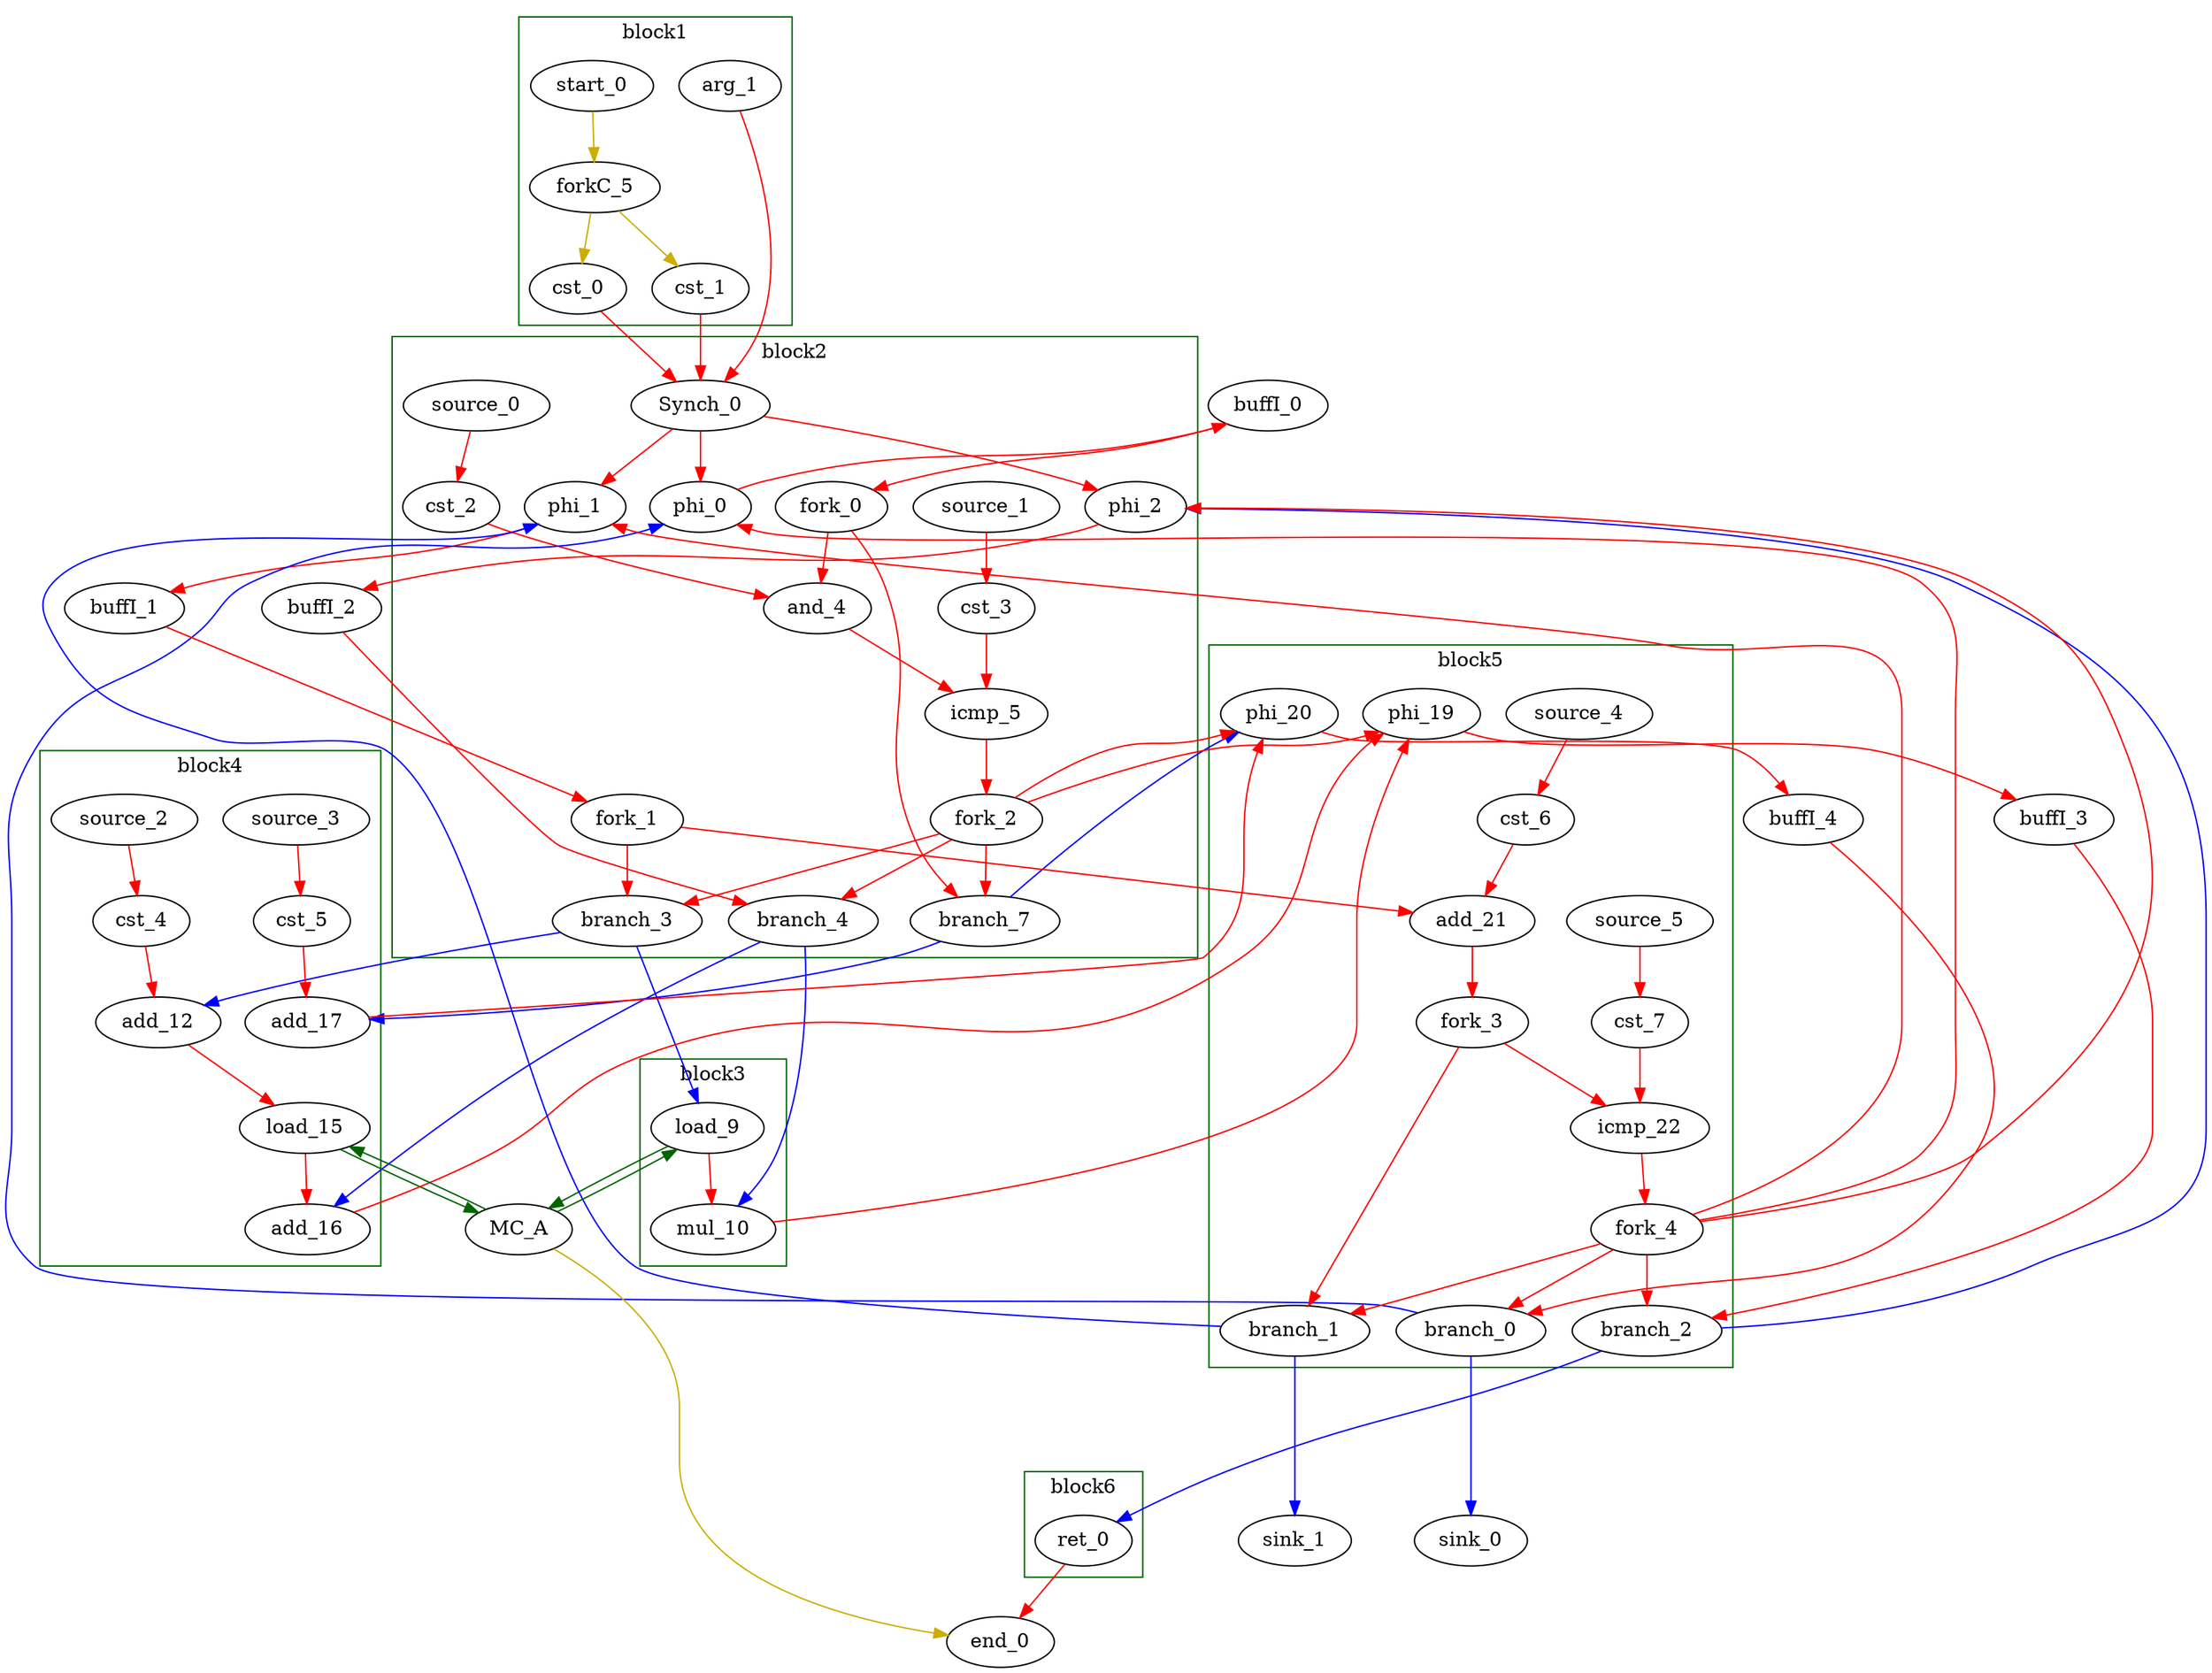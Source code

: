 Digraph G {
	splines=spline;
//DHLS version: 0.1.1" [shape = "none" pos = "20,20!"]

	subgraph cluster_0 {
	color = "darkgreen";
		label = "block1";
		"arg_1" [type = "Entry", bbID= 1, in = "in1:32", out = "out1:32"];
		"cst_0" [type = "Constant", bbID= 1, in = "in1:32", out = "out1:32", value = "0x00000002"];
		"cst_1" [type = "Constant", bbID= 1, in = "in1:32", out = "out1:32", value = "0x00000001"];
		"start_0" [type = "Entry", control= "true", bbID= 1, in = "in1:0", out = "out1:0"];
		"forkC_5" [type = "Fork", bbID= 1, in = "in1:0", out = "out1:0 out2:0 "];

	}

	subgraph cluster_1 {
	color = "darkgreen";
		label = "block2";
		"phi_0" [type = "LoopMux", bbID= 2, in = "in1?:1 in2:32 in3:32 ", out = "out1:32", delay=0.366];
		"phi_1" [type = "LoopMux", bbID= 2, in = "in1?:1 in2:32 in3:32 ", out = "out1:32", delay=0.366];
		"phi_2" [type = "LoopMux", bbID= 2, in = "in1?:1 in2:32 in3:32 ", out = "out1:32", delay=0.366];
		"cst_2" [type = "Constant", bbID= 2, in = "in1:32", out = "out1:32", value = "0x00000001"];
		"and_4" [type = "Operator", bbID= 2, op = "and_op", in = "in1:32 in2:32 ", out = "out1:32 ", delay=0.000, latency=0, II=1];
		"cst_3" [type = "Constant", bbID= 2, in = "in1:32", out = "out1:32", value = "0x00000000"];
		"icmp_5" [type = "Operator", bbID= 2, op = "icmp_eq_op", in = "in1:32 in2:32 ", out = "out1:1 ", delay=1.530, latency=0, II=1];
		"source_0" [type = "Source", bbID= 2, out = "out1:0"];
		"source_1" [type = "Source", bbID= 2, out = "out1:0"];
		"branch_3" [type = "Branch", bbID= 2,  in = "in1:32 in2?:1", out = "out1+:32 out2-:32"];
		"branch_4" [type = "Branch", bbID= 2,  in = "in1:32 in2?:1", out = "out1+:32 out2-:32"];
		"branch_7" [type = "Branch", bbID= 2,  in = "in1:32 in2?:1*i", out = "out1+:32 out2-:32"];
		"Synch_0" [type = "Synch", bbID= 2, in = " in1:32 in2:32 in3:32", out = " out1:32 out2:32 out3:32"];
		"fork_0" [type = "Fork", bbID= 2, in = "in1:32", out = "out1:32 out2:32 "];
		"fork_1" [type = "Fork", bbID= 2, in = "in1:32", out = "out1:32 out2:32 "];
		"fork_2" [type = "Fork", bbID= 2, in = "in1:32", out = "out1:32 out2:32 out3:32 out4:32 out5:32 "];

	}

	subgraph cluster_2 {
	color = "darkgreen";
		label = "block3";
		"load_9" [type = "Operator", bbID= 3, op = "mc_load_op",bbID= 3, portId= 0, offset= 0, in = "in1:32 in2:32", out = "out1:32 out2:32 ", delay=0.000, latency=2, II=1];
		"mul_10" [type = "Operator", bbID= 3, op = "mul_op", in = "in1:32 in2:32 ", out = "out1:32 ", delay=0.000, latency=4, II=1];

	}

	subgraph cluster_3 {
	color = "darkgreen";
		label = "block4";
		"cst_4" [type = "Constant", bbID= 4, in = "in1:32", out = "out1:32", value = "0xFFFFFFFF"];
		"add_12" [type = "Operator", bbID= 4, op = "add_op", in = "in1:32 in2:32 ", out = "out1:32 ", delay=1.693, latency=0, II=1];
		"load_15" [type = "Operator", bbID= 4, op = "mc_load_op",bbID= 4, portId= 1, offset= 0, in = "in1:32 in2:32", out = "out1:32 out2:32 ", delay=0.000, latency=2, II=1];
		"add_16" [type = "Operator", bbID= 4, op = "add_op", in = "in1:32 in2:32 ", out = "out1:32 ", delay=1.693, latency=0, II=1];
		"cst_5" [type = "Constant", bbID= 4, in = "in1:32", out = "out1:32", value = "0x00000001"];
		"add_17" [type = "Operator", bbID= 4, op = "add_op", in = "in1:32 in2:32 ", out = "out1:32 ", delay=1.693, latency=0, II=1];
		"source_2" [type = "Source", bbID= 4, out = "out1:0"];
		"source_3" [type = "Source", bbID= 4, out = "out1:0"];

	}

	subgraph cluster_4 {
	color = "darkgreen";
		label = "block5";
		"phi_19" [type = "Mux", bbID= 5, in = "in1?:1 in2:32 in3:32 ", out = "out1:32", delay=0.366];
		"phi_20" [type = "Mux", bbID= 5, in = "in1?:1 in2:32 in3:32 ", out = "out1:32", delay=0.366];
		"cst_6" [type = "Constant", bbID= 5, in = "in1:32", out = "out1:32", value = "0x00000001"];
		"add_21" [type = "Operator", bbID= 5, op = "add_op", in = "in1:32 in2:32 ", out = "out1:32 ", delay=1.693, latency=0, II=1];
		"cst_7" [type = "Constant", bbID= 5, in = "in1:32", out = "out1:32", value = "0x0000000A"];
		"icmp_22" [type = "Operator", bbID= 5, op = "icmp_ult_op", in = "in1:32 in2:32 ", out = "out1:1 ", delay=1.530, latency=0, II=1];
		"source_4" [type = "Source", bbID= 5, out = "out1:0"];
		"source_5" [type = "Source", bbID= 5, out = "out1:0"];
		"branch_0" [type = "Branch", bbID= 5,  in = "in1:32 in2?:1*i", out = "out1+:32 out2-:32"];
		"branch_1" [type = "Branch", bbID= 5,  in = "in1:32 in2?:1*i", out = "out1+:32 out2-:32"];
		"branch_2" [type = "Branch", bbID= 5,  in = "in1:32 in2?:1*i", out = "out1+:32 out2-:32"];
		"fork_3" [type = "Fork", bbID= 5, in = "in1:32", out = "out1:32 out2:32 "];
		"fork_4" [type = "Fork", bbID= 5, in = "in1:32", out = "out1:32 out2:32 out3:32 out4:32 out5:32 out6:32 "];

	}

	subgraph cluster_5 {
	color = "darkgreen";
		label = "block6";
		"ret_0" [type = "Operator", bbID= 6, op = "ret_op", in = "in1:32 ", out = "out1:32 ", delay=0.000, latency=0, II=1];

	}
	"MC_A" [type = "MC", bbID= 0, in = "in1:32*l0a in2:32*l1a ", out = "out1:32*l0d out2:32*l1d out3:0*e ", memory = "A", bbcount = 0, ldcount = 2, stcount = 0];
	"sink_0" [type = "Sink", bbID= 0, in = "in1:32"];
	"sink_1" [type = "Sink", bbID= 0, in = "in1:32"];
	"end_0" [type = "Exit", bbID= 0, in = "in1:0*e in2:32 ", out = "out1:32"];
	"buffI_0" [type = "Buffer", bbID= 0, in = "in1:32", out = "out1:32"];
	"buffI_1" [type = "Buffer", bbID= 0, in = "in1:32", out = "out1:32"];
	"buffI_2" [type = "Buffer", bbID= 0, in = "in1:32", out = "out1:32"];
	"buffI_3" [type = "Buffer", bbID= 0, in = "in1:32", out = "out1:32"];
	"buffI_4" [type = "Buffer", bbID= 0, in = "in1:32", out = "out1:32"];

	"load_9" -> "MC_A" [color = "darkgreen", mem_address = "true", from = "out2", to = "in1"];
	"MC_A" -> "load_9" [color = "darkgreen", mem_address = "false", from = "out1", to = "in1"];
	"load_15" -> "MC_A" [color = "darkgreen", mem_address = "true", from = "out2", to = "in2"];
	"MC_A" -> "load_15" [color = "darkgreen", mem_address = "false", from = "out2", to = "in1"];
	"MC_A" -> "end_0" [color = "gold3", from = "out3", to = "in1"];
	"arg_1" -> "Synch_0" [color = "red", from = "out1", to = "in1"];
	"phi_0" -> "buffI_0" [color = "red", from = "out1", to = "in1"];
	"cst_0" -> "Synch_0" [color = "red", from = "out1", to = "in2"];
	"phi_1" -> "buffI_1" [color = "red", from = "out1", to = "in1"];
	"cst_1" -> "Synch_0" [color = "red", from = "out1", to = "in3"];
	"phi_2" -> "buffI_2" [color = "red", from = "out1", to = "in1"];
	"cst_2" -> "and_4" [color = "red", from = "out1", to = "in2"];
	"and_4" -> "icmp_5" [color = "red", from = "out1", to = "in1"];
	"cst_3" -> "icmp_5" [color = "red", from = "out1", to = "in2"];
	"icmp_5" -> "fork_2" [color = "red", from = "out1", to = "in1"];
	"load_9" -> "mul_10" [color = "red", from = "out1", to = "in2"];
	"mul_10" -> "phi_19" [color = "red", from = "out1", to = "in2"];
	"cst_4" -> "add_12" [color = "red", from = "out1", to = "in2"];
	"add_12" -> "load_15" [color = "red", from = "out1", to = "in2"];
	"load_15" -> "add_16" [color = "red", from = "out1", to = "in2"];
	"add_16" -> "phi_19" [color = "red", from = "out1", to = "in3"];
	"cst_5" -> "add_17" [color = "red", from = "out1", to = "in2"];
	"add_17" -> "phi_20" [color = "red", from = "out1", to = "in3"];
	"phi_19" -> "buffI_3" [color = "red", from = "out1", to = "in1"];
	"phi_20" -> "buffI_4" [color = "red", from = "out1", to = "in1"];
	"cst_6" -> "add_21" [color = "red", from = "out1", to = "in2"];
	"add_21" -> "fork_3" [color = "red", from = "out1", to = "in1"];
	"cst_7" -> "icmp_22" [color = "red", from = "out1", to = "in2"];
	"icmp_22" -> "fork_4" [color = "red", from = "out1", to = "in1"];
	"ret_0" -> "end_0" [color = "red", from = "out1", to = "in2"];
	"source_0" -> "cst_2" [color = "red", from = "out1", to = "in1"];
	"source_1" -> "cst_3" [color = "red", from = "out1", to = "in1"];
	"source_2" -> "cst_4" [color = "red", from = "out1", to = "in1"];
	"source_3" -> "cst_5" [color = "red", from = "out1", to = "in1"];
	"source_4" -> "cst_6" [color = "red", from = "out1", to = "in1"];
	"source_5" -> "cst_7" [color = "red", from = "out1", to = "in1"];
	"start_0" -> "forkC_5" [color = "gold3", from = "out1", to = "in1"];
	"branch_0" -> "sink_0" [color = "blue", minlen = 3, from = "out1", to = "in1"];
	"branch_0" -> "phi_0" [color = "blue", minlen = 3, from = "out2", to = "in3"];
	"branch_1" -> "sink_1" [color = "blue", minlen = 3, from = "out1", to = "in1"];
	"branch_1" -> "phi_1" [color = "blue", minlen = 3, from = "out2", to = "in3"];
	"branch_2" -> "ret_0" [color = "blue", minlen = 3, from = "out1", to = "in1"];
	"branch_2" -> "phi_2" [color = "blue", minlen = 3, from = "out2", to = "in3"];
	"branch_3" -> "add_12" [color = "blue", minlen = 3, from = "out1", to = "in1"];
	"branch_3" -> "load_9" [color = "blue", minlen = 3, from = "out2", to = "in2"];
	"branch_4" -> "add_16" [color = "blue", minlen = 3, from = "out1", to = "in1"];
	"branch_4" -> "mul_10" [color = "blue", minlen = 3, from = "out2", to = "in1"];
	"branch_7" -> "phi_20" [color = "blue", minlen = 3, from = "out1", to = "in2"];
	"branch_7" -> "add_17" [color = "blue", minlen = 3, from = "out2", to = "in1"];
	"Synch_0" -> "phi_0" [color = "red", from = "out1", to = "in2"];
	"Synch_0" -> "phi_1" [color = "red", from = "out2", to = "in2"];
	"Synch_0" -> "phi_2" [color = "red", from = "out3", to = "in2"];
	"fork_0" -> "and_4" [color = "red", from = "out1", to = "in1"];
	"fork_0" -> "branch_7" [color = "red", from = "out2", to = "in1"];
	"fork_1" -> "add_21" [color = "red", from = "out1", to = "in1"];
	"fork_1" -> "branch_3" [color = "red", from = "out2", to = "in1"];
	"fork_2" -> "branch_3" [color = "red", from = "out1", to = "in2"];
	"fork_2" -> "branch_4" [color = "red", from = "out2", to = "in2"];
	"fork_2" -> "branch_7" [color = "red", from = "out3", to = "in2"];
	"fork_2" -> "phi_19" [color = "red", from = "out4", to = "in1"];
	"fork_2" -> "phi_20" [color = "red", from = "out5", to = "in1"];
	"fork_3" -> "icmp_22" [color = "red", from = "out1", to = "in1"];
	"fork_3" -> "branch_1" [color = "red", from = "out2", to = "in1"];
	"fork_4" -> "branch_0" [color = "red", from = "out1", to = "in2"];
	"fork_4" -> "branch_1" [color = "red", from = "out2", to = "in2"];
	"fork_4" -> "branch_2" [color = "red", from = "out3", to = "in2"];
	"fork_4" -> "phi_0" [color = "red", from = "out4", to = "in1"];
	"fork_4" -> "phi_1" [color = "red", from = "out5", to = "in1"];
	"fork_4" -> "phi_2" [color = "red", from = "out6", to = "in1"];
	"forkC_5" -> "cst_0" [color = "gold3", from = "out1", to = "in1"];
	"forkC_5" -> "cst_1" [color = "gold3", from = "out2", to = "in1"];
	"buffI_0" -> "fork_0" [color = "red", from = "out1", to = "in1"];
	"buffI_1" -> "fork_1" [color = "red", from = "out1", to = "in1"];
	"buffI_2" -> "branch_4" [color = "red", from = "out1", to = "in1"];
	"buffI_3" -> "branch_2" [color = "red", from = "out1", to = "in1"];
	"buffI_4" -> "branch_0" [color = "red", from = "out1", to = "in1"];

}